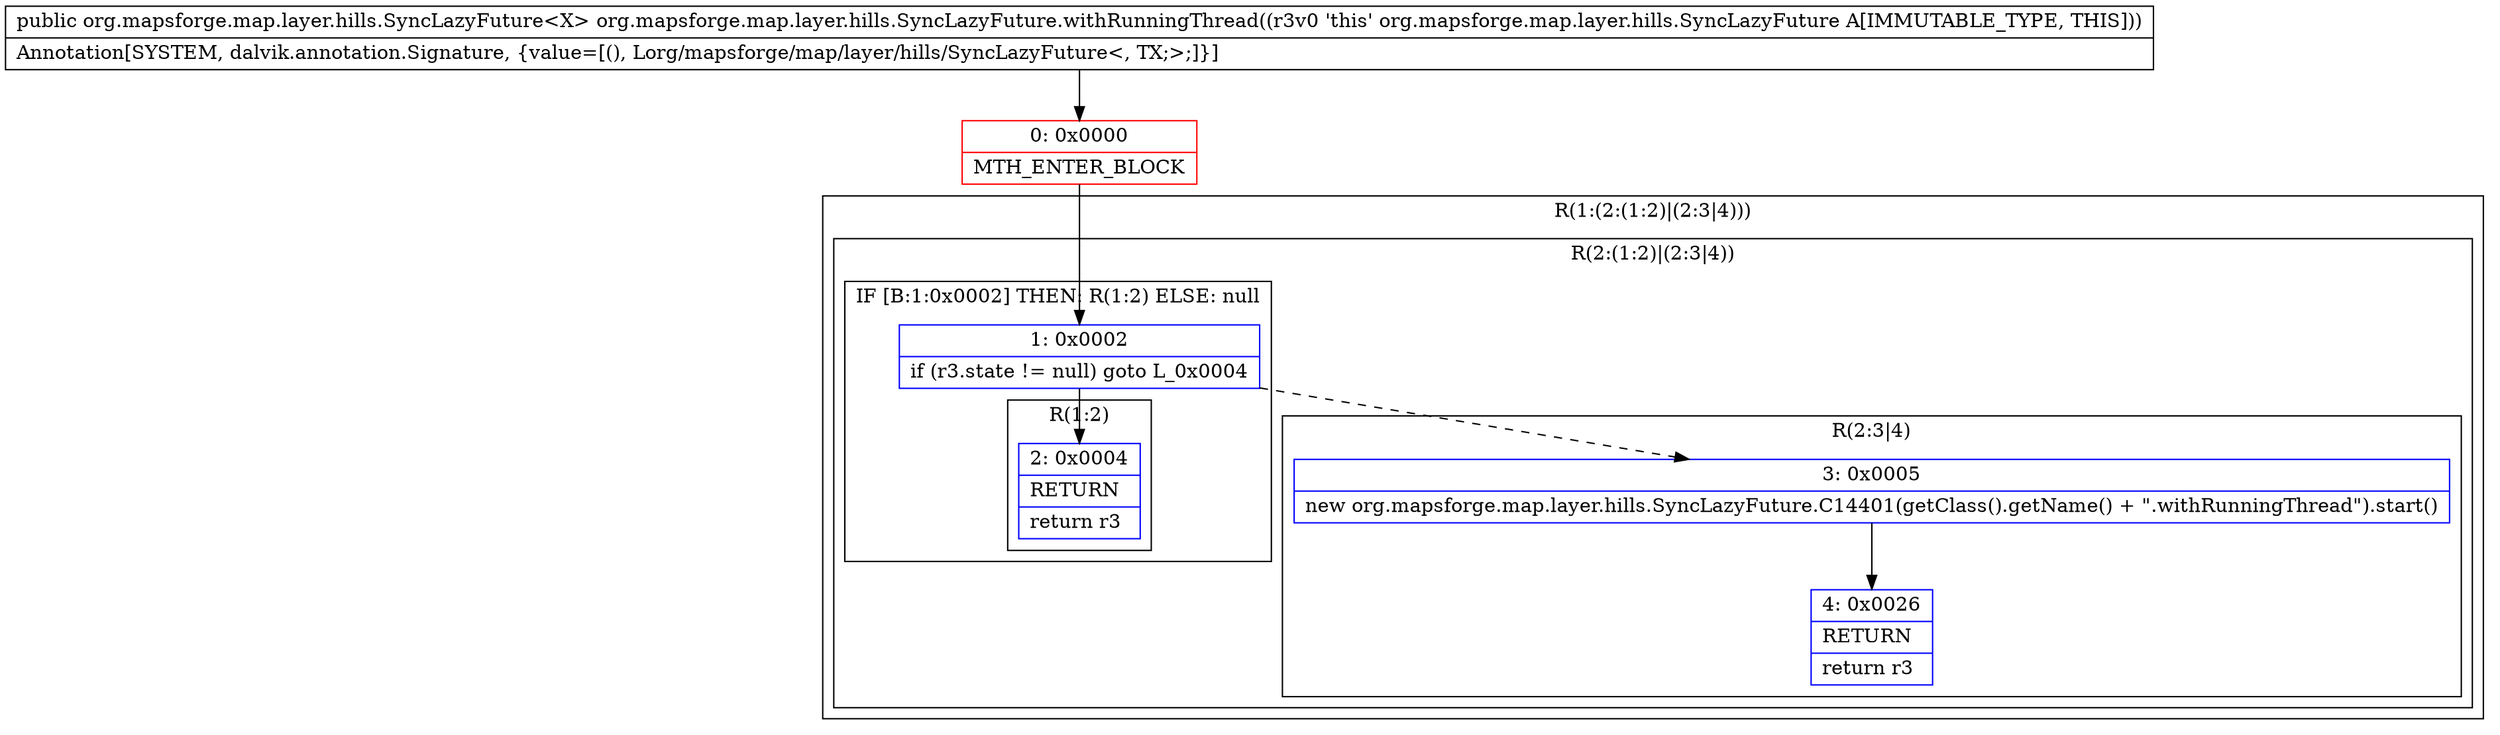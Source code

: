 digraph "CFG fororg.mapsforge.map.layer.hills.SyncLazyFuture.withRunningThread()Lorg\/mapsforge\/map\/layer\/hills\/SyncLazyFuture;" {
subgraph cluster_Region_804299775 {
label = "R(1:(2:(1:2)|(2:3|4)))";
node [shape=record,color=blue];
subgraph cluster_Region_160570984 {
label = "R(2:(1:2)|(2:3|4))";
node [shape=record,color=blue];
subgraph cluster_IfRegion_571447567 {
label = "IF [B:1:0x0002] THEN: R(1:2) ELSE: null";
node [shape=record,color=blue];
Node_1 [shape=record,label="{1\:\ 0x0002|if (r3.state != null) goto L_0x0004\l}"];
subgraph cluster_Region_1556626923 {
label = "R(1:2)";
node [shape=record,color=blue];
Node_2 [shape=record,label="{2\:\ 0x0004|RETURN\l|return r3\l}"];
}
}
subgraph cluster_Region_1980596950 {
label = "R(2:3|4)";
node [shape=record,color=blue];
Node_3 [shape=record,label="{3\:\ 0x0005|new org.mapsforge.map.layer.hills.SyncLazyFuture.C14401(getClass().getName() + \".withRunningThread\").start()\l}"];
Node_4 [shape=record,label="{4\:\ 0x0026|RETURN\l|return r3\l}"];
}
}
}
Node_0 [shape=record,color=red,label="{0\:\ 0x0000|MTH_ENTER_BLOCK\l}"];
MethodNode[shape=record,label="{public org.mapsforge.map.layer.hills.SyncLazyFuture\<X\> org.mapsforge.map.layer.hills.SyncLazyFuture.withRunningThread((r3v0 'this' org.mapsforge.map.layer.hills.SyncLazyFuture A[IMMUTABLE_TYPE, THIS]))  | Annotation[SYSTEM, dalvik.annotation.Signature, \{value=[(), Lorg\/mapsforge\/map\/layer\/hills\/SyncLazyFuture\<, TX;\>;]\}]\l}"];
MethodNode -> Node_0;
Node_1 -> Node_2;
Node_1 -> Node_3[style=dashed];
Node_3 -> Node_4;
Node_0 -> Node_1;
}


